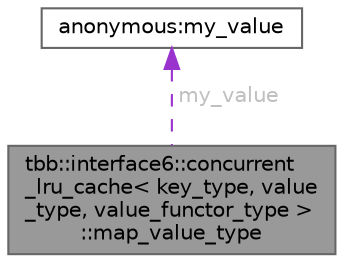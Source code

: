 digraph "tbb::interface6::concurrent_lru_cache&lt; key_type, value_type, value_functor_type &gt;::map_value_type"
{
 // LATEX_PDF_SIZE
  bgcolor="transparent";
  edge [fontname=Helvetica,fontsize=10,labelfontname=Helvetica,labelfontsize=10];
  node [fontname=Helvetica,fontsize=10,shape=box,height=0.2,width=0.4];
  Node1 [id="Node000001",label="tbb::interface6::concurrent\l_lru_cache\< key_type, value\l_type, value_functor_type \>\l::map_value_type",height=0.2,width=0.4,color="gray40", fillcolor="grey60", style="filled", fontcolor="black",tooltip=" "];
  Node2 -> Node1 [id="edge1_Node000001_Node000002",dir="back",color="darkorchid3",style="dashed",tooltip=" ",label=" my_value",fontcolor="grey" ];
  Node2 [id="Node000002",label="anonymous:my_value",height=0.2,width=0.4,color="gray40", fillcolor="white", style="filled",tooltip=" "];
}

